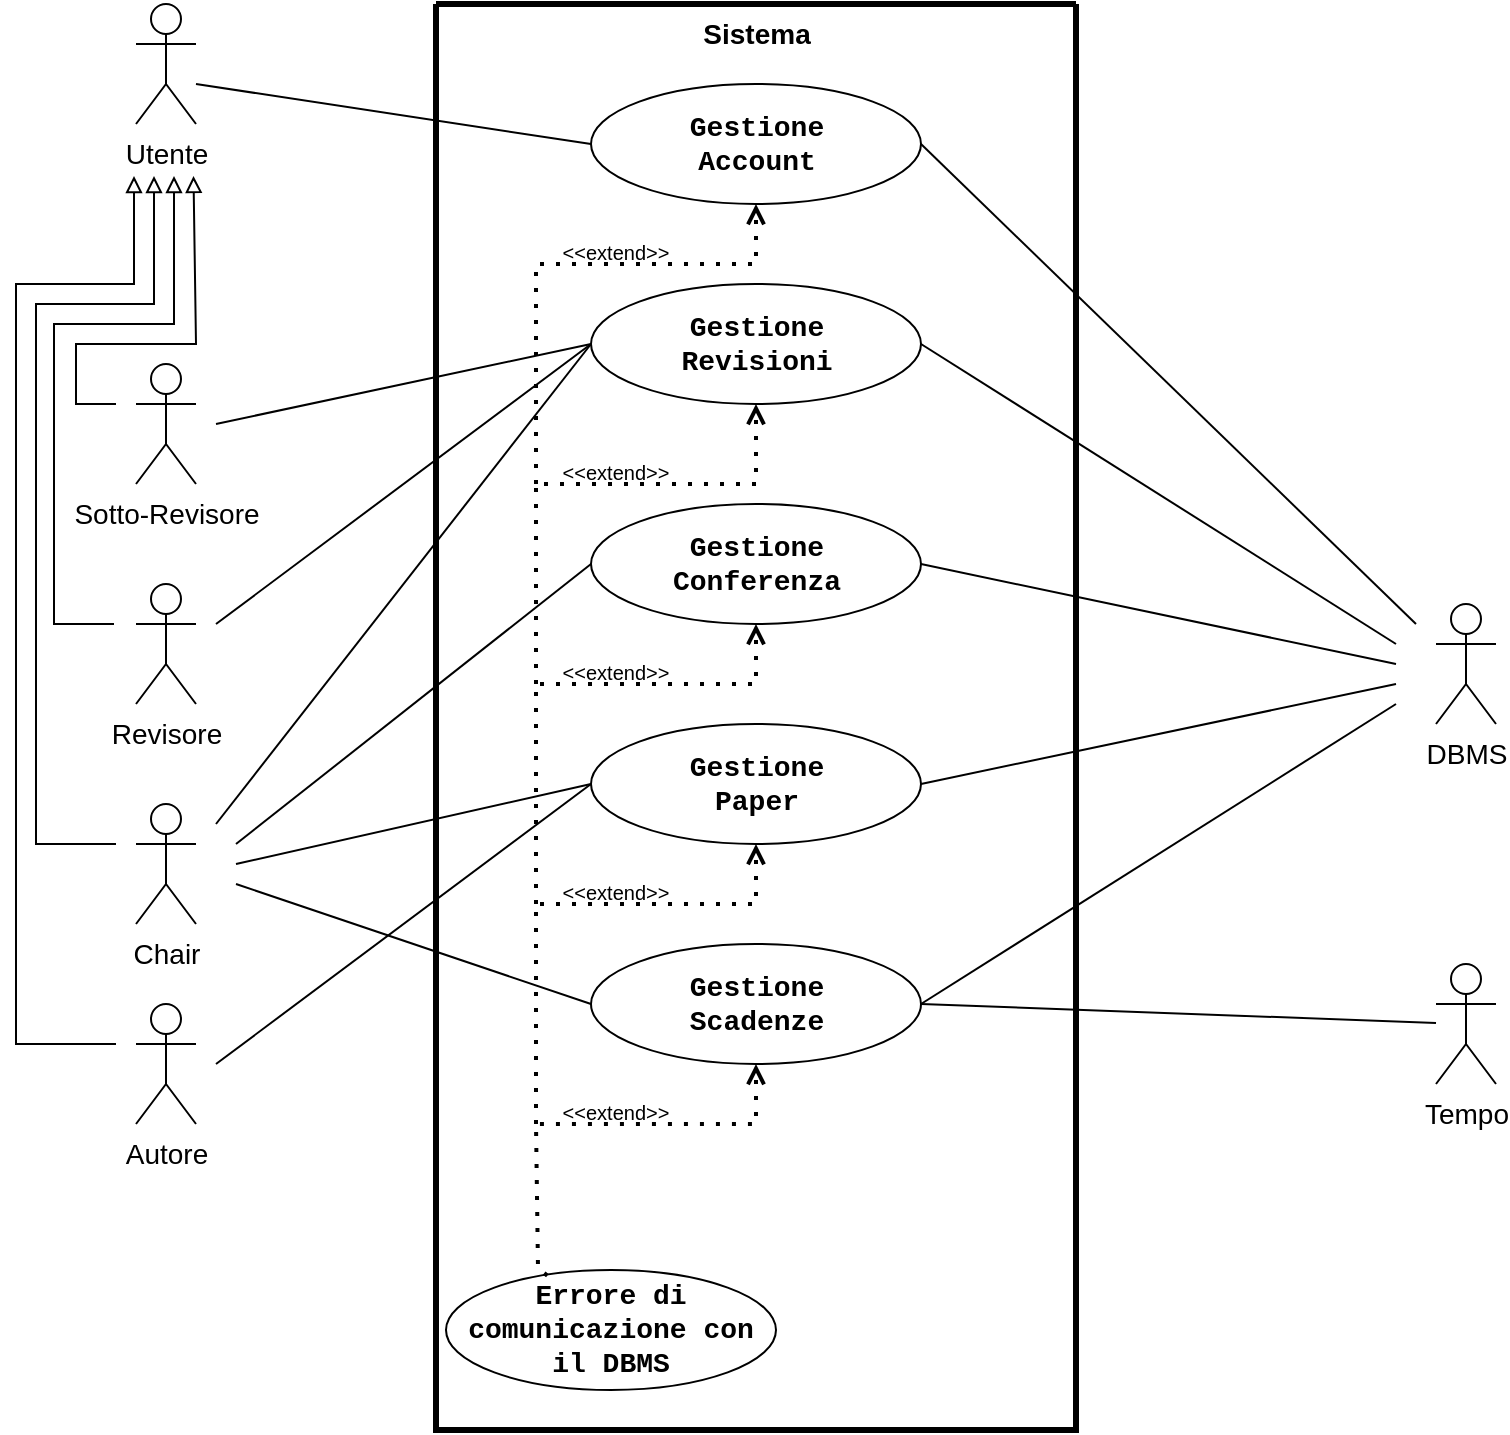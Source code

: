 <mxfile version="26.2.14">
  <diagram name="Page-1" id="3WrCtMFRqj1QOnCrlEEc">
    <mxGraphModel dx="788" dy="567" grid="0" gridSize="10" guides="1" tooltips="1" connect="1" arrows="1" fold="1" page="1" pageScale="1" pageWidth="850" pageHeight="1100" background="light-dark(#FFFFFF,#FFFFFF)" math="0" shadow="0">
      <root>
        <mxCell id="0" />
        <mxCell id="1" parent="0" />
        <mxCell id="1eNqCUqUD9JuJW1qk43Z-1" value="" style="swimlane;startSize=0;swimlaneFillColor=none;strokeWidth=3;strokeColor=light-dark(#000000,#000000);labelBackgroundColor=none;fontColor=light-dark(#000000,#000000);" parent="1" vertex="1">
          <mxGeometry x="240" y="100" width="320" height="713" as="geometry">
            <mxRectangle x="260" y="90" width="50" height="40" as="alternateBounds" />
          </mxGeometry>
        </mxCell>
        <mxCell id="1eNqCUqUD9JuJW1qk43Z-10" value="&lt;font style=&quot;color: light-dark(rgb(0, 0, 0), rgb(0, 0, 0)); font-size: 14px;&quot; face=&quot;Courier New&quot;&gt;&lt;b&gt;Gestione&lt;/b&gt;&lt;/font&gt;&lt;div&gt;&lt;font style=&quot;color: light-dark(rgb(0, 0, 0), rgb(0, 0, 0)); font-size: 14px;&quot; face=&quot;Courier New&quot;&gt;&lt;b&gt;Account&lt;/b&gt;&lt;/font&gt;&lt;/div&gt;" style="ellipse;whiteSpace=wrap;html=1;fillColor=light-dark(#FFFFFF,#FDF89C);strokeColor=light-dark(#000000,#000000);" parent="1eNqCUqUD9JuJW1qk43Z-1" vertex="1">
          <mxGeometry x="77.5" y="40" width="165" height="60" as="geometry" />
        </mxCell>
        <mxCell id="1eNqCUqUD9JuJW1qk43Z-13" value="&lt;font face=&quot;Courier New&quot; style=&quot;color: light-dark(rgb(0, 0, 0), rgb(0, 0, 0)); font-size: 14px;&quot;&gt;&lt;b&gt;Gestione&lt;/b&gt;&lt;/font&gt;&lt;div&gt;&lt;span style=&quot;font-family: &amp;quot;Courier New&amp;quot;;&quot;&gt;&lt;font style=&quot;color: light-dark(rgb(0, 0, 0), rgb(0, 0, 0)); font-size: 14px;&quot;&gt;&lt;b&gt;Revisioni&lt;/b&gt;&lt;/font&gt;&lt;/span&gt;&lt;/div&gt;" style="ellipse;whiteSpace=wrap;html=1;fillColor=light-dark(#FFFFFF,#FDF89C);strokeColor=light-dark(#000000,#000000);" parent="1eNqCUqUD9JuJW1qk43Z-1" vertex="1">
          <mxGeometry x="77.5" y="140" width="165" height="60" as="geometry" />
        </mxCell>
        <mxCell id="1eNqCUqUD9JuJW1qk43Z-14" value="&lt;font face=&quot;Courier New&quot; style=&quot;color: light-dark(rgb(0, 0, 0), rgb(0, 0, 0)); font-size: 14px;&quot;&gt;&lt;b&gt;Gestione&lt;/b&gt;&lt;/font&gt;&lt;div&gt;&lt;font style=&quot;color: light-dark(rgb(0, 0, 0), rgb(0, 0, 0)); font-size: 14px;&quot; face=&quot;Courier New&quot;&gt;&lt;b&gt;Conferenza&lt;/b&gt;&lt;/font&gt;&lt;/div&gt;" style="ellipse;whiteSpace=wrap;html=1;fillColor=light-dark(#FFFFFF,#FDF89C);strokeColor=light-dark(#000000,#000000);" parent="1eNqCUqUD9JuJW1qk43Z-1" vertex="1">
          <mxGeometry x="77.5" y="250" width="165" height="60" as="geometry" />
        </mxCell>
        <mxCell id="1eNqCUqUD9JuJW1qk43Z-15" value="&lt;font face=&quot;Courier New&quot; style=&quot;color: light-dark(rgb(0, 0, 0), rgb(0, 0, 0)); font-size: 14px;&quot;&gt;&lt;b&gt;Gestione&lt;/b&gt;&lt;/font&gt;&lt;div&gt;&lt;span style=&quot;font-family: &amp;quot;Courier New&amp;quot;;&quot;&gt;&lt;font style=&quot;color: light-dark(rgb(0, 0, 0), rgb(0, 0, 0)); font-size: 14px;&quot;&gt;&lt;b&gt;Paper&lt;/b&gt;&lt;/font&gt;&lt;/span&gt;&lt;/div&gt;" style="ellipse;whiteSpace=wrap;html=1;fillColor=light-dark(#FFFFFF,#FDF89C);strokeColor=light-dark(#000000,#000000);" parent="1eNqCUqUD9JuJW1qk43Z-1" vertex="1">
          <mxGeometry x="77.5" y="360" width="165" height="60" as="geometry" />
        </mxCell>
        <mxCell id="1eNqCUqUD9JuJW1qk43Z-30" value="&lt;font face=&quot;Courier New&quot; style=&quot;color: light-dark(rgb(0, 0, 0), rgb(0, 0, 0)); font-size: 14px;&quot;&gt;&lt;b&gt;Gestione&lt;/b&gt;&lt;/font&gt;&lt;div&gt;&lt;font face=&quot;Courier New&quot; style=&quot;color: light-dark(rgb(0, 0, 0), rgb(0, 0, 0)); font-size: 14px;&quot;&gt;&lt;b&gt;Scadenze&lt;/b&gt;&lt;/font&gt;&lt;/div&gt;" style="ellipse;whiteSpace=wrap;html=1;fillColor=light-dark(#FFFFFF,#FDF89C);strokeColor=light-dark(#000000,#000000);" parent="1eNqCUqUD9JuJW1qk43Z-1" vertex="1">
          <mxGeometry x="77.5" y="470" width="165" height="60" as="geometry" />
        </mxCell>
        <mxCell id="gYo0cPuWThSeLoVCJnns-1" value="&lt;font style=&quot;color: light-dark(rgb(0, 0, 0), rgb(0, 0, 0));&quot; face=&quot;Courier New&quot;&gt;&lt;span style=&quot;font-size: 14px;&quot;&gt;&lt;b style=&quot;&quot;&gt;Errore di comunicazione con il DBMS&lt;/b&gt;&lt;/span&gt;&lt;/font&gt;" style="ellipse;whiteSpace=wrap;html=1;fillColor=light-dark(#FFFFFF,#FDF89C);strokeColor=light-dark(#000000,#000000);" parent="1eNqCUqUD9JuJW1qk43Z-1" vertex="1">
          <mxGeometry x="5" y="633" width="165" height="60" as="geometry" />
        </mxCell>
        <mxCell id="gYo0cPuWThSeLoVCJnns-2" value="&lt;font style=&quot;color: light-dark(rgb(0, 0, 0), rgb(0, 0, 0)); font-size: 14px;&quot;&gt;&lt;b&gt;Si&lt;/b&gt;&lt;/font&gt;&lt;b style=&quot;font-size: 14px;&quot;&gt;stema&lt;/b&gt;" style="text;html=1;align=center;verticalAlign=middle;resizable=0;points=[];autosize=1;strokeColor=none;fillColor=none;" parent="1eNqCUqUD9JuJW1qk43Z-1" vertex="1">
          <mxGeometry x="124" y="1" width="72" height="28" as="geometry" />
        </mxCell>
        <mxCell id="gYo0cPuWThSeLoVCJnns-7" value="" style="endArrow=open;dashed=1;html=1;dashPattern=1 3;strokeWidth=2;rounded=0;strokeColor=light-dark(#000000,#000000);endFill=0;entryX=0.5;entryY=1;entryDx=0;entryDy=0;" parent="1eNqCUqUD9JuJW1qk43Z-1" target="1eNqCUqUD9JuJW1qk43Z-14" edge="1">
          <mxGeometry width="50" height="50" relative="1" as="geometry">
            <mxPoint x="50" y="450" as="sourcePoint" />
            <mxPoint x="170" y="330" as="targetPoint" />
            <Array as="points">
              <mxPoint x="50" y="340" />
              <mxPoint x="160" y="340" />
            </Array>
          </mxGeometry>
        </mxCell>
        <mxCell id="gYo0cPuWThSeLoVCJnns-8" value="" style="endArrow=open;dashed=1;html=1;dashPattern=1 3;strokeWidth=2;rounded=0;strokeColor=light-dark(#000000,#000000);endFill=0;entryX=0.5;entryY=1;entryDx=0;entryDy=0;" parent="1eNqCUqUD9JuJW1qk43Z-1" target="1eNqCUqUD9JuJW1qk43Z-13" edge="1">
          <mxGeometry width="50" height="50" relative="1" as="geometry">
            <mxPoint x="50" y="340" as="sourcePoint" />
            <mxPoint x="160" y="190" as="targetPoint" />
            <Array as="points">
              <mxPoint x="50" y="240" />
              <mxPoint x="160" y="240" />
            </Array>
          </mxGeometry>
        </mxCell>
        <mxCell id="gYo0cPuWThSeLoVCJnns-9" value="" style="endArrow=open;dashed=1;html=1;dashPattern=1 3;strokeWidth=2;rounded=0;strokeColor=light-dark(#000000,#000000);endFill=0;entryX=0.5;entryY=1;entryDx=0;entryDy=0;" parent="1eNqCUqUD9JuJW1qk43Z-1" target="1eNqCUqUD9JuJW1qk43Z-10" edge="1">
          <mxGeometry width="50" height="50" relative="1" as="geometry">
            <mxPoint x="50" y="240" as="sourcePoint" />
            <mxPoint x="110" y="150" as="targetPoint" />
            <Array as="points">
              <mxPoint x="50" y="130" />
              <mxPoint x="160" y="130" />
            </Array>
          </mxGeometry>
        </mxCell>
        <mxCell id="gYo0cPuWThSeLoVCJnns-5" value="" style="endArrow=open;dashed=1;html=1;dashPattern=1 3;strokeWidth=2;rounded=0;strokeColor=light-dark(#000000,#000000);endFill=0;entryX=0.5;entryY=1;entryDx=0;entryDy=0;exitX=0.307;exitY=0.047;exitDx=0;exitDy=0;exitPerimeter=0;" parent="1eNqCUqUD9JuJW1qk43Z-1" source="gYo0cPuWThSeLoVCJnns-1" target="1eNqCUqUD9JuJW1qk43Z-30" edge="1">
          <mxGeometry width="50" height="50" relative="1" as="geometry">
            <mxPoint x="90" y="670" as="sourcePoint" />
            <mxPoint x="170" y="641" as="targetPoint" />
            <Array as="points">
              <mxPoint x="51" y="632" />
              <mxPoint x="50" y="560" />
              <mxPoint x="160" y="560" />
            </Array>
          </mxGeometry>
        </mxCell>
        <mxCell id="gYo0cPuWThSeLoVCJnns-27" value="&lt;font style=&quot;color: light-dark(rgb(0, 0, 0), rgb(0, 0, 0)); font-size: 10px;&quot;&gt;&amp;lt;&amp;lt;extend&amp;gt;&amp;gt;&lt;/font&gt;" style="text;html=1;align=center;verticalAlign=middle;whiteSpace=wrap;rounded=0;" parent="1eNqCUqUD9JuJW1qk43Z-1" vertex="1">
          <mxGeometry x="59.5" y="549" width="60" height="10" as="geometry" />
        </mxCell>
        <mxCell id="1eNqCUqUD9JuJW1qk43Z-6" style="edgeStyle=orthogonalEdgeStyle;rounded=0;orthogonalLoop=1;jettySize=auto;html=1;endArrow=block;endFill=0;strokeColor=light-dark(#000000,#000000);strokeWidth=1;" parent="1" edge="1">
          <mxGeometry relative="1" as="geometry">
            <mxPoint x="109" y="186" as="targetPoint" />
            <mxPoint x="79" y="410" as="sourcePoint" />
            <Array as="points">
              <mxPoint x="49" y="410" />
              <mxPoint x="49" y="260" />
              <mxPoint x="109" y="260" />
            </Array>
          </mxGeometry>
        </mxCell>
        <mxCell id="1eNqCUqUD9JuJW1qk43Z-7" value="&lt;font face=&quot;Helvetica&quot; style=&quot;color: light-dark(rgb(0, 0, 0), rgb(0, 0, 0)); font-size: 14px;&quot;&gt;Autore&lt;/font&gt;" style="shape=umlActor;verticalLabelPosition=bottom;verticalAlign=top;html=1;outlineConnect=0;strokeColor=light-dark(#000000,#000000);fillColor=light-dark(#FFFFFF,#FDF89C);" parent="1" vertex="1">
          <mxGeometry x="90" y="600" width="30" height="60" as="geometry" />
        </mxCell>
        <mxCell id="1eNqCUqUD9JuJW1qk43Z-16" value="&lt;font face=&quot;Helvetica&quot; style=&quot;color: light-dark(rgb(0, 0, 0), rgb(0, 0, 0)); font-size: 14px;&quot;&gt;Chair&lt;/font&gt;" style="shape=umlActor;verticalLabelPosition=bottom;verticalAlign=top;html=1;outlineConnect=0;strokeColor=light-dark(#000000,#000000);fillColor=light-dark(#FFFFFF,#FDF89C);" parent="1" vertex="1">
          <mxGeometry x="90" y="500" width="30" height="60" as="geometry" />
        </mxCell>
        <mxCell id="1eNqCUqUD9JuJW1qk43Z-17" value="&lt;font face=&quot;Helvetica&quot; style=&quot;color: light-dark(rgb(0, 0, 0), rgb(0, 0, 0)); font-size: 14px;&quot;&gt;Revisore&lt;/font&gt;" style="shape=umlActor;verticalLabelPosition=bottom;verticalAlign=top;html=1;outlineConnect=0;strokeColor=light-dark(#000000,#000000);fillColor=light-dark(#FFFFFF,#FDF89C);" parent="1" vertex="1">
          <mxGeometry x="90" y="390" width="30" height="60" as="geometry" />
        </mxCell>
        <mxCell id="1eNqCUqUD9JuJW1qk43Z-18" value="&lt;font face=&quot;Helvetica&quot; style=&quot;color: light-dark(rgb(0, 0, 0), rgb(0, 0, 0)); font-size: 14px;&quot;&gt;Sotto-Revisore&lt;/font&gt;" style="shape=umlActor;verticalLabelPosition=bottom;verticalAlign=top;html=1;outlineConnect=0;strokeColor=light-dark(#000000,#000000);fillColor=light-dark(#FFFFFF,#FDF89C);" parent="1" vertex="1">
          <mxGeometry x="90" y="280" width="30" height="60" as="geometry" />
        </mxCell>
        <mxCell id="1eNqCUqUD9JuJW1qk43Z-22" style="rounded=0;orthogonalLoop=1;jettySize=auto;html=1;entryX=0;entryY=0.5;entryDx=0;entryDy=0;strokeColor=light-dark(#000000,#000000);endArrow=none;startFill=0;" parent="1" target="1eNqCUqUD9JuJW1qk43Z-10" edge="1">
          <mxGeometry relative="1" as="geometry">
            <mxPoint x="120" y="140" as="sourcePoint" />
          </mxGeometry>
        </mxCell>
        <mxCell id="1eNqCUqUD9JuJW1qk43Z-19" value="&lt;font style=&quot;color: light-dark(rgb(0, 0, 0), rgb(0, 0, 0)); font-size: 14px;&quot;&gt;Utente&lt;/font&gt;" style="shape=umlActor;verticalLabelPosition=bottom;verticalAlign=top;html=1;outlineConnect=0;strokeColor=light-dark(#000000,#000000);fillColor=light-dark(#FFFFFF,#FDF89C);" parent="1" vertex="1">
          <mxGeometry x="90" y="100" width="30" height="60" as="geometry" />
        </mxCell>
        <mxCell id="1eNqCUqUD9JuJW1qk43Z-23" style="rounded=0;orthogonalLoop=1;jettySize=auto;html=1;strokeColor=light-dark(#000000,#000000);endArrow=none;startFill=0;entryX=0;entryY=0.5;entryDx=0;entryDy=0;" parent="1" target="1eNqCUqUD9JuJW1qk43Z-13" edge="1">
          <mxGeometry relative="1" as="geometry">
            <mxPoint x="130" y="310" as="sourcePoint" />
            <mxPoint x="323" y="160" as="targetPoint" />
          </mxGeometry>
        </mxCell>
        <mxCell id="1eNqCUqUD9JuJW1qk43Z-24" style="rounded=0;orthogonalLoop=1;jettySize=auto;html=1;strokeColor=light-dark(#000000,#000000);endArrow=none;startFill=0;entryX=0;entryY=0.5;entryDx=0;entryDy=0;" parent="1" target="1eNqCUqUD9JuJW1qk43Z-13" edge="1">
          <mxGeometry relative="1" as="geometry">
            <mxPoint x="130" y="410" as="sourcePoint" />
            <mxPoint x="323" y="340" as="targetPoint" />
          </mxGeometry>
        </mxCell>
        <mxCell id="1eNqCUqUD9JuJW1qk43Z-25" style="rounded=0;orthogonalLoop=1;jettySize=auto;html=1;strokeColor=light-dark(#000000,#000000);endArrow=none;startFill=0;entryX=0;entryY=0.5;entryDx=0;entryDy=0;" parent="1" target="1eNqCUqUD9JuJW1qk43Z-14" edge="1">
          <mxGeometry relative="1" as="geometry">
            <mxPoint x="140" y="520" as="sourcePoint" />
            <mxPoint x="323" y="340" as="targetPoint" />
          </mxGeometry>
        </mxCell>
        <mxCell id="1eNqCUqUD9JuJW1qk43Z-26" style="rounded=0;orthogonalLoop=1;jettySize=auto;html=1;strokeColor=light-dark(#000000,#000000);endArrow=none;startFill=0;entryX=0;entryY=0.5;entryDx=0;entryDy=0;" parent="1" target="1eNqCUqUD9JuJW1qk43Z-15" edge="1">
          <mxGeometry relative="1" as="geometry">
            <mxPoint x="140" y="530" as="sourcePoint" />
            <mxPoint x="323" y="430" as="targetPoint" />
          </mxGeometry>
        </mxCell>
        <mxCell id="1eNqCUqUD9JuJW1qk43Z-28" style="rounded=0;orthogonalLoop=1;jettySize=auto;html=1;strokeColor=light-dark(#000000,#000000);endArrow=none;startFill=0;entryX=0;entryY=0.5;entryDx=0;entryDy=0;" parent="1" target="1eNqCUqUD9JuJW1qk43Z-13" edge="1">
          <mxGeometry relative="1" as="geometry">
            <mxPoint x="130" y="510" as="sourcePoint" />
            <mxPoint x="323" y="430" as="targetPoint" />
          </mxGeometry>
        </mxCell>
        <mxCell id="1eNqCUqUD9JuJW1qk43Z-29" style="rounded=0;orthogonalLoop=1;jettySize=auto;html=1;strokeColor=light-dark(#000000,#000000);endArrow=none;startFill=0;entryX=0;entryY=0.5;entryDx=0;entryDy=0;" parent="1" target="1eNqCUqUD9JuJW1qk43Z-15" edge="1">
          <mxGeometry relative="1" as="geometry">
            <mxPoint x="130" y="630" as="sourcePoint" />
            <mxPoint x="323" y="610" as="targetPoint" />
          </mxGeometry>
        </mxCell>
        <mxCell id="1eNqCUqUD9JuJW1qk43Z-31" style="rounded=0;orthogonalLoop=1;jettySize=auto;html=1;strokeColor=light-dark(#000000,#000000);endArrow=none;startFill=0;entryX=0;entryY=0.5;entryDx=0;entryDy=0;" parent="1" target="1eNqCUqUD9JuJW1qk43Z-30" edge="1">
          <mxGeometry relative="1" as="geometry">
            <mxPoint x="140" y="540" as="sourcePoint" />
            <mxPoint x="318" y="700" as="targetPoint" />
          </mxGeometry>
        </mxCell>
        <mxCell id="1eNqCUqUD9JuJW1qk43Z-32" value="&lt;font face=&quot;Helvetica&quot; style=&quot;color: light-dark(rgb(0, 0, 0), rgb(0, 0, 0)); font-size: 14px;&quot;&gt;DBMS&lt;/font&gt;" style="shape=umlActor;verticalLabelPosition=bottom;verticalAlign=top;html=1;outlineConnect=0;strokeColor=light-dark(#000000,#000000);fillColor=light-dark(#FFFFFF,#FDF89C);" parent="1" vertex="1">
          <mxGeometry x="740" y="400" width="30" height="60" as="geometry" />
        </mxCell>
        <mxCell id="1eNqCUqUD9JuJW1qk43Z-33" value="&lt;font style=&quot;color: light-dark(rgb(0, 0, 0), rgb(0, 0, 0)); font-size: 14px;&quot;&gt;Tempo&lt;/font&gt;" style="shape=umlActor;verticalLabelPosition=bottom;verticalAlign=top;html=1;outlineConnect=0;strokeColor=light-dark(#000000,#000000);fillColor=light-dark(#FFFFFF,#FDF89C);" parent="1" vertex="1">
          <mxGeometry x="740" y="580" width="30" height="60" as="geometry" />
        </mxCell>
        <mxCell id="1eNqCUqUD9JuJW1qk43Z-36" style="rounded=0;orthogonalLoop=1;jettySize=auto;html=1;strokeColor=light-dark(#000000,#000000);endArrow=none;startFill=0;exitX=1;exitY=0.5;exitDx=0;exitDy=0;" parent="1" source="1eNqCUqUD9JuJW1qk43Z-10" edge="1">
          <mxGeometry relative="1" as="geometry">
            <mxPoint x="530" y="330" as="sourcePoint" />
            <mxPoint x="730" y="410" as="targetPoint" />
          </mxGeometry>
        </mxCell>
        <mxCell id="1eNqCUqUD9JuJW1qk43Z-37" style="rounded=0;orthogonalLoop=1;jettySize=auto;html=1;strokeColor=light-dark(#000000,#000000);endArrow=none;startFill=0;exitX=1;exitY=0.5;exitDx=0;exitDy=0;" parent="1" source="1eNqCUqUD9JuJW1qk43Z-13" edge="1">
          <mxGeometry relative="1" as="geometry">
            <mxPoint x="488" y="250" as="sourcePoint" />
            <mxPoint x="720" y="420" as="targetPoint" />
          </mxGeometry>
        </mxCell>
        <mxCell id="1eNqCUqUD9JuJW1qk43Z-38" style="rounded=0;orthogonalLoop=1;jettySize=auto;html=1;strokeColor=light-dark(#000000,#000000);endArrow=none;startFill=0;exitX=1;exitY=0.5;exitDx=0;exitDy=0;" parent="1" source="1eNqCUqUD9JuJW1qk43Z-14" edge="1">
          <mxGeometry relative="1" as="geometry">
            <mxPoint x="488" y="340" as="sourcePoint" />
            <mxPoint x="720" y="430" as="targetPoint" />
          </mxGeometry>
        </mxCell>
        <mxCell id="1eNqCUqUD9JuJW1qk43Z-39" style="rounded=0;orthogonalLoop=1;jettySize=auto;html=1;strokeColor=light-dark(#000000,#000000);endArrow=none;startFill=0;exitX=1;exitY=0.5;exitDx=0;exitDy=0;" parent="1" source="1eNqCUqUD9JuJW1qk43Z-15" edge="1">
          <mxGeometry relative="1" as="geometry">
            <mxPoint x="480" y="510" as="sourcePoint" />
            <mxPoint x="720" y="440" as="targetPoint" />
          </mxGeometry>
        </mxCell>
        <mxCell id="1eNqCUqUD9JuJW1qk43Z-40" style="rounded=0;orthogonalLoop=1;jettySize=auto;html=1;strokeColor=light-dark(#000000,#000000);endArrow=none;startFill=0;exitX=1;exitY=0.5;exitDx=0;exitDy=0;" parent="1" source="1eNqCUqUD9JuJW1qk43Z-30" edge="1">
          <mxGeometry relative="1" as="geometry">
            <mxPoint x="490" y="520" as="sourcePoint" />
            <mxPoint x="720" y="450" as="targetPoint" />
          </mxGeometry>
        </mxCell>
        <mxCell id="1eNqCUqUD9JuJW1qk43Z-42" style="rounded=0;orthogonalLoop=1;jettySize=auto;html=1;strokeColor=light-dark(#000000,#000000);endArrow=none;startFill=0;exitX=1;exitY=0.5;exitDx=0;exitDy=0;" parent="1" source="1eNqCUqUD9JuJW1qk43Z-30" target="1eNqCUqUD9JuJW1qk43Z-33" edge="1">
          <mxGeometry relative="1" as="geometry">
            <mxPoint x="490" y="520" as="sourcePoint" />
            <mxPoint x="720" y="620" as="targetPoint" />
          </mxGeometry>
        </mxCell>
        <mxCell id="sZZkWRfHeeR4qMs7b2rZ-11" style="edgeStyle=orthogonalEdgeStyle;rounded=0;orthogonalLoop=1;jettySize=auto;html=1;endArrow=block;endFill=0;strokeColor=light-dark(#000000,#000000);" parent="1" edge="1">
          <mxGeometry relative="1" as="geometry">
            <mxPoint x="99" y="186" as="targetPoint" />
            <mxPoint x="80" y="520" as="sourcePoint" />
            <Array as="points">
              <mxPoint x="40" y="520" />
              <mxPoint x="40" y="250" />
              <mxPoint x="99" y="250" />
            </Array>
          </mxGeometry>
        </mxCell>
        <mxCell id="sZZkWRfHeeR4qMs7b2rZ-12" style="edgeStyle=orthogonalEdgeStyle;rounded=0;orthogonalLoop=1;jettySize=auto;html=1;endArrow=block;endFill=0;strokeColor=light-dark(#000000,#000000);" parent="1" edge="1">
          <mxGeometry relative="1" as="geometry">
            <mxPoint x="89" y="186" as="targetPoint" />
            <mxPoint x="80" y="620" as="sourcePoint" />
            <Array as="points">
              <mxPoint x="30" y="620" />
              <mxPoint x="30" y="240" />
              <mxPoint x="89" y="240" />
            </Array>
          </mxGeometry>
        </mxCell>
        <mxCell id="zpWcOhDEUucsBWKw6AgS-9" value="" style="endArrow=block;html=1;rounded=0;strokeColor=light-dark(#000000,#000000);endFill=0;strokeWidth=1;startSize=6;jumpSize=6;targetPerimeterSpacing=0;endSize=6;" parent="1" edge="1">
          <mxGeometry width="50" height="50" relative="1" as="geometry">
            <mxPoint x="80" y="300" as="sourcePoint" />
            <mxPoint x="118.75" y="186" as="targetPoint" />
            <Array as="points">
              <mxPoint x="80" y="300" />
              <mxPoint x="60" y="300" />
              <mxPoint x="60" y="270" />
              <mxPoint x="80" y="270" />
              <mxPoint x="120" y="270" />
            </Array>
          </mxGeometry>
        </mxCell>
        <mxCell id="gYo0cPuWThSeLoVCJnns-6" value="" style="endArrow=open;dashed=1;html=1;dashPattern=1 3;strokeWidth=2;rounded=0;strokeColor=light-dark(#000000,#000000);endFill=0;entryX=0.5;entryY=1;entryDx=0;entryDy=0;" parent="1" target="1eNqCUqUD9JuJW1qk43Z-15" edge="1">
          <mxGeometry width="50" height="50" relative="1" as="geometry">
            <mxPoint x="290" y="660" as="sourcePoint" />
            <mxPoint x="410" y="640" as="targetPoint" />
            <Array as="points">
              <mxPoint x="290" y="550" />
              <mxPoint x="400" y="550" />
            </Array>
          </mxGeometry>
        </mxCell>
        <mxCell id="gYo0cPuWThSeLoVCJnns-28" value="&lt;font style=&quot;color: light-dark(rgb(0, 0, 0), rgb(0, 0, 0)); font-size: 10px;&quot;&gt;&amp;lt;&amp;lt;extend&amp;gt;&amp;gt;&lt;/font&gt;" style="text;html=1;align=center;verticalAlign=middle;whiteSpace=wrap;rounded=0;" parent="1" vertex="1">
          <mxGeometry x="299.5" y="539" width="60" height="10" as="geometry" />
        </mxCell>
        <mxCell id="gYo0cPuWThSeLoVCJnns-29" value="&lt;font style=&quot;color: light-dark(rgb(0, 0, 0), rgb(0, 0, 0)); font-size: 10px;&quot;&gt;&amp;lt;&amp;lt;extend&amp;gt;&amp;gt;&lt;/font&gt;" style="text;html=1;align=center;verticalAlign=middle;whiteSpace=wrap;rounded=0;" parent="1" vertex="1">
          <mxGeometry x="299.5" y="429" width="60" height="10" as="geometry" />
        </mxCell>
        <mxCell id="gYo0cPuWThSeLoVCJnns-30" value="&lt;font style=&quot;color: light-dark(rgb(0, 0, 0), rgb(0, 0, 0)); font-size: 10px;&quot;&gt;&amp;lt;&amp;lt;extend&amp;gt;&amp;gt;&lt;/font&gt;" style="text;html=1;align=center;verticalAlign=middle;whiteSpace=wrap;rounded=0;" parent="1" vertex="1">
          <mxGeometry x="299.5" y="329" width="60" height="10" as="geometry" />
        </mxCell>
        <mxCell id="gYo0cPuWThSeLoVCJnns-31" value="&lt;font style=&quot;color: light-dark(rgb(0, 0, 0), rgb(0, 0, 0)); font-size: 10px;&quot;&gt;&amp;lt;&amp;lt;extend&amp;gt;&amp;gt;&lt;/font&gt;" style="text;html=1;align=center;verticalAlign=middle;whiteSpace=wrap;rounded=0;" parent="1" vertex="1">
          <mxGeometry x="299.5" y="219" width="60" height="10" as="geometry" />
        </mxCell>
      </root>
    </mxGraphModel>
  </diagram>
</mxfile>
